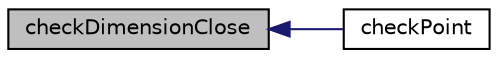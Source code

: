 digraph "checkDimensionClose"
{
  edge [fontname="Helvetica",fontsize="10",labelfontname="Helvetica",labelfontsize="10"];
  node [fontname="Helvetica",fontsize="10",shape=record];
  rankdir="LR";
  Node1 [label="checkDimensionClose",height=0.2,width=0.4,color="black", fillcolor="grey75", style="filled", fontcolor="black"];
  Node1 -> Node2 [dir="back",color="midnightblue",fontsize="10",style="solid",fontname="Helvetica"];
  Node2 [label="checkPoint",height=0.2,width=0.4,color="black", fillcolor="white", style="filled",URL="$RxpReaderTest_8cpp.html#a5fd3b97d869ceab59e968d9d80965d9b"];
}

